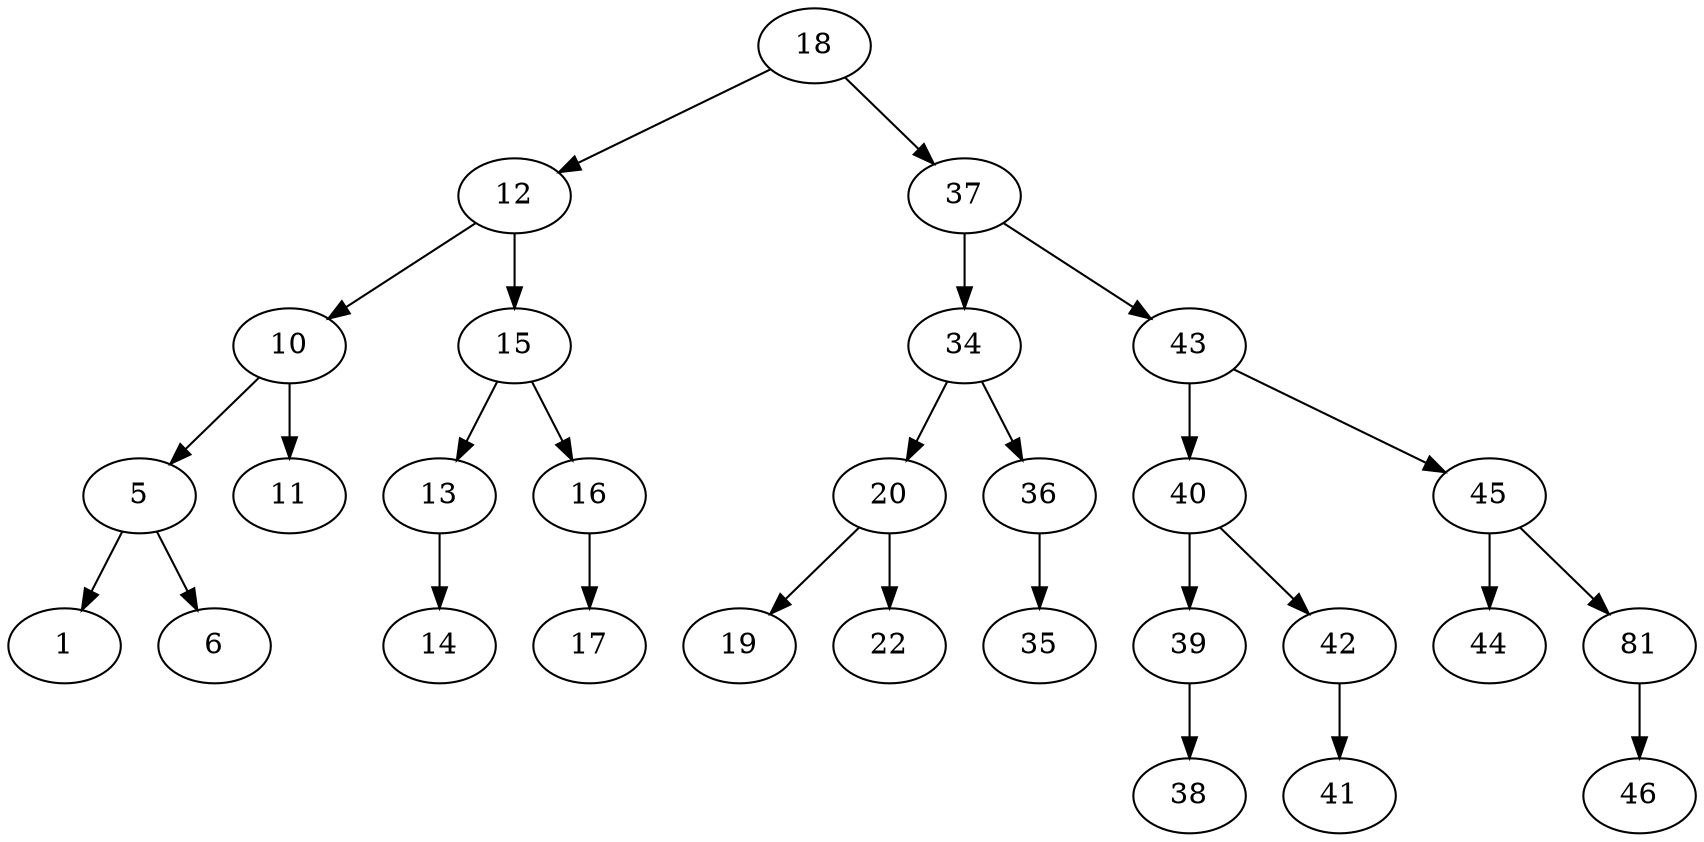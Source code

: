 digraph AVL {
18 -> 12;
18 -> 37;
12 -> 10;
12 -> 15;
10 -> 5;
10 -> 11;
5 -> 1;
5 -> 6;
15 -> 13;
15 -> 16;
13 -> 14;
16 -> 17;
37 -> 34;
37 -> 43;
34 -> 20;
34 -> 36;
20 -> 19;
20 -> 22;
36 -> 35;
43 -> 40;
43 -> 45;
40 -> 39;
40 -> 42;
39 -> 38;
42 -> 41;
45 -> 44;
45 -> 81;
81 -> 46;
}
